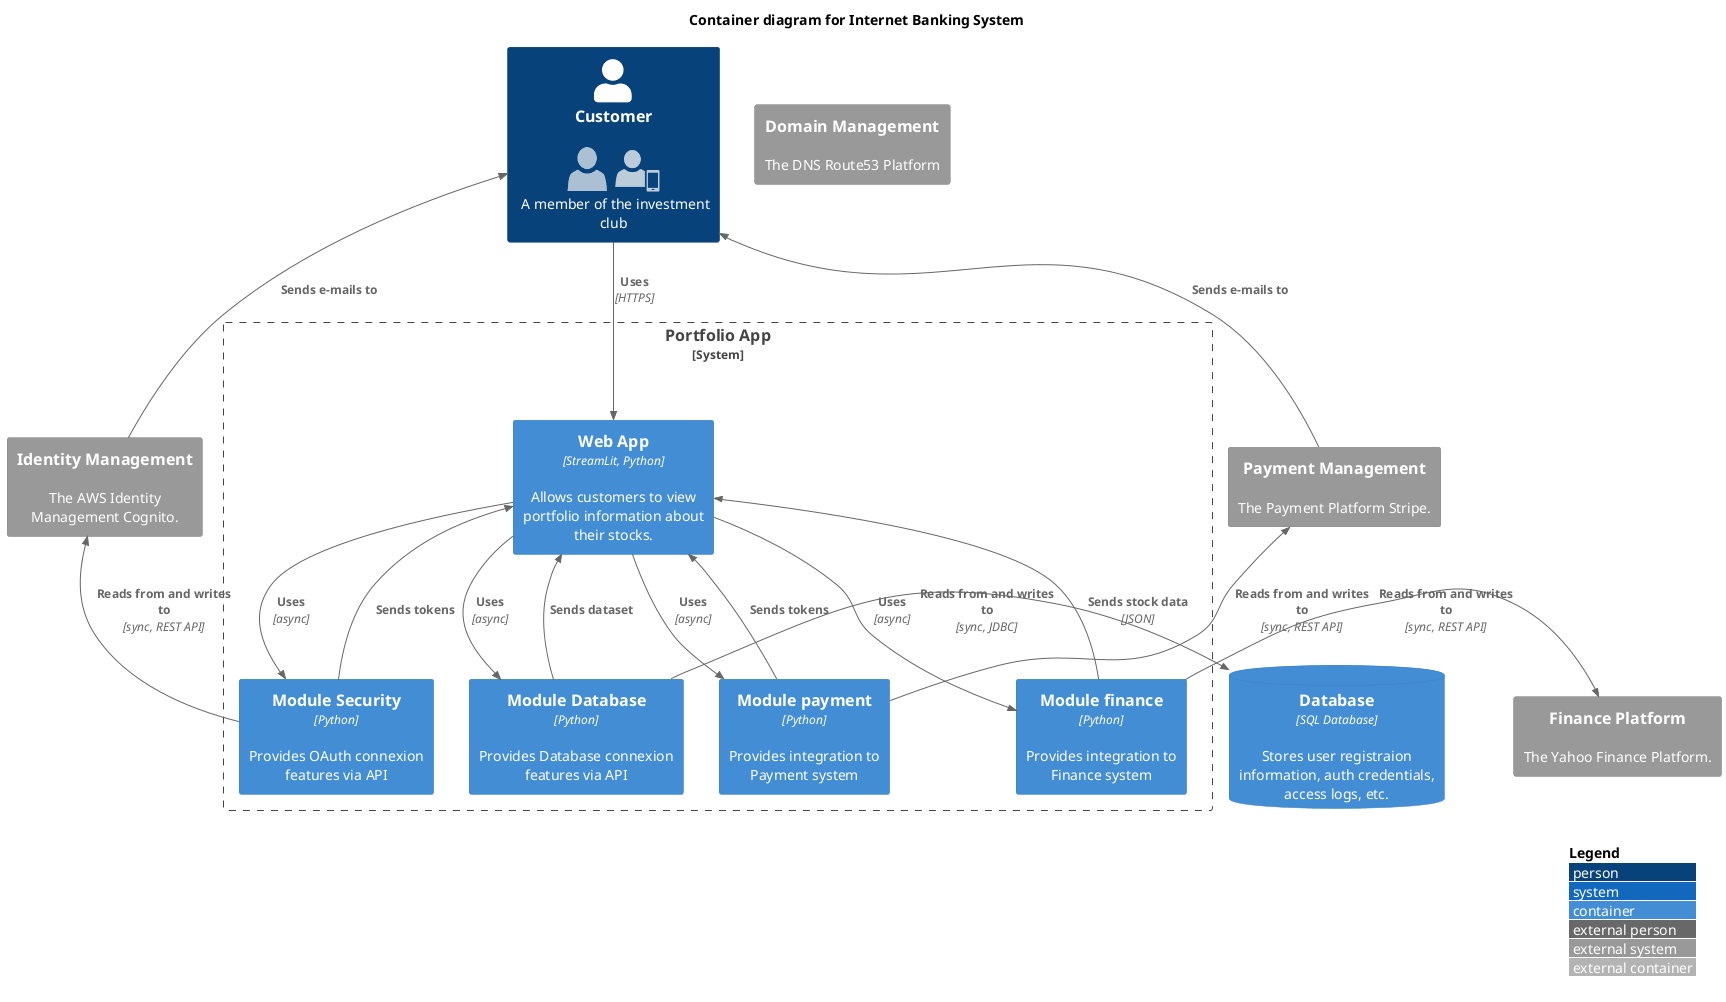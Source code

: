 @startuml
'!includeurl https://raw.githubusercontent.com/RicardoNiepel/C4-PlantUML/master/C4_Container.puml
!include <c4/C4_Container.puml>  

'ref http://plantuml.com/stdlib
!include <office/Users/user.puml>
!include <office/Users/mobile_user.puml>

LAYOUT_WITH_LEGEND()


title Container diagram for Internet Banking System

Person(customer  , Customer , "<$user> <$mobile_user>\n A member of the investment club" )

System_Boundary(c1, "Portfolio App") {
    Container(web_app, "Web App", "StreamLit, Python", "Allows customers to view portfolio information about their stocks.")
    Container(module_database, "Module Database", "Python", "Provides Database connexion features via API")
    Container(module_security, "Module Security", "Python", "Provides OAuth connexion features via API")
    Container(module_payment, "Module payment", "Python", "Provides integration to Payment system")
    Container(module_finance, "Module finance", "Python", "Provides integration to Finance system")    
}

System_Ext(identity_management, "Identity Management", "The AWS Identity Management Cognito.")
System_Ext(payment_management, "Payment Management", "The Payment Platform Stripe.")
System_Ext(dns_management, "Domain Management", "The DNS Route53 Platform")
System_Ext(finance_platform, "Finance Platform", "The Yahoo Finance Platform.")
ContainerDb(database_platform, "Database", "SQL Database", "Stores user registraion information, auth credentials, access logs, etc.")

Rel(customer, web_app, "Uses", "HTTPS")

Rel(web_app, module_database, "Uses", "async")
Rel(web_app, module_security, "Uses", "async")
Rel(web_app, module_payment, "Uses", "async")
Rel(web_app, module_finance, "Uses", "async")



Rel_Back_Neighbor(identity_management, module_security, "Reads from and writes to", "sync, REST API")
Rel_Back_Neighbor(database_platform, module_database, "Reads from and writes to", "sync, JDBC")
Rel_Back_Neighbor(payment_management, module_payment, "Reads from and writes to", "sync, REST API")
Rel_Back_Neighbor(finance_platform, module_finance, "Reads from and writes to", "sync, REST API")


Rel_Back(customer, identity_management, "Sends e-mails to")
Rel_Back(customer, payment_management, "Sends e-mails to")
Rel_Back(web_app, module_database, "Sends dataset", "")
Rel_Back(web_app, module_security, "Sends tokens", "")
Rel_Back(web_app, module_payment, "Sends tokens", "")
Rel_Back(web_app, module_finance, "Sends stock data", "JSON")


@enduml